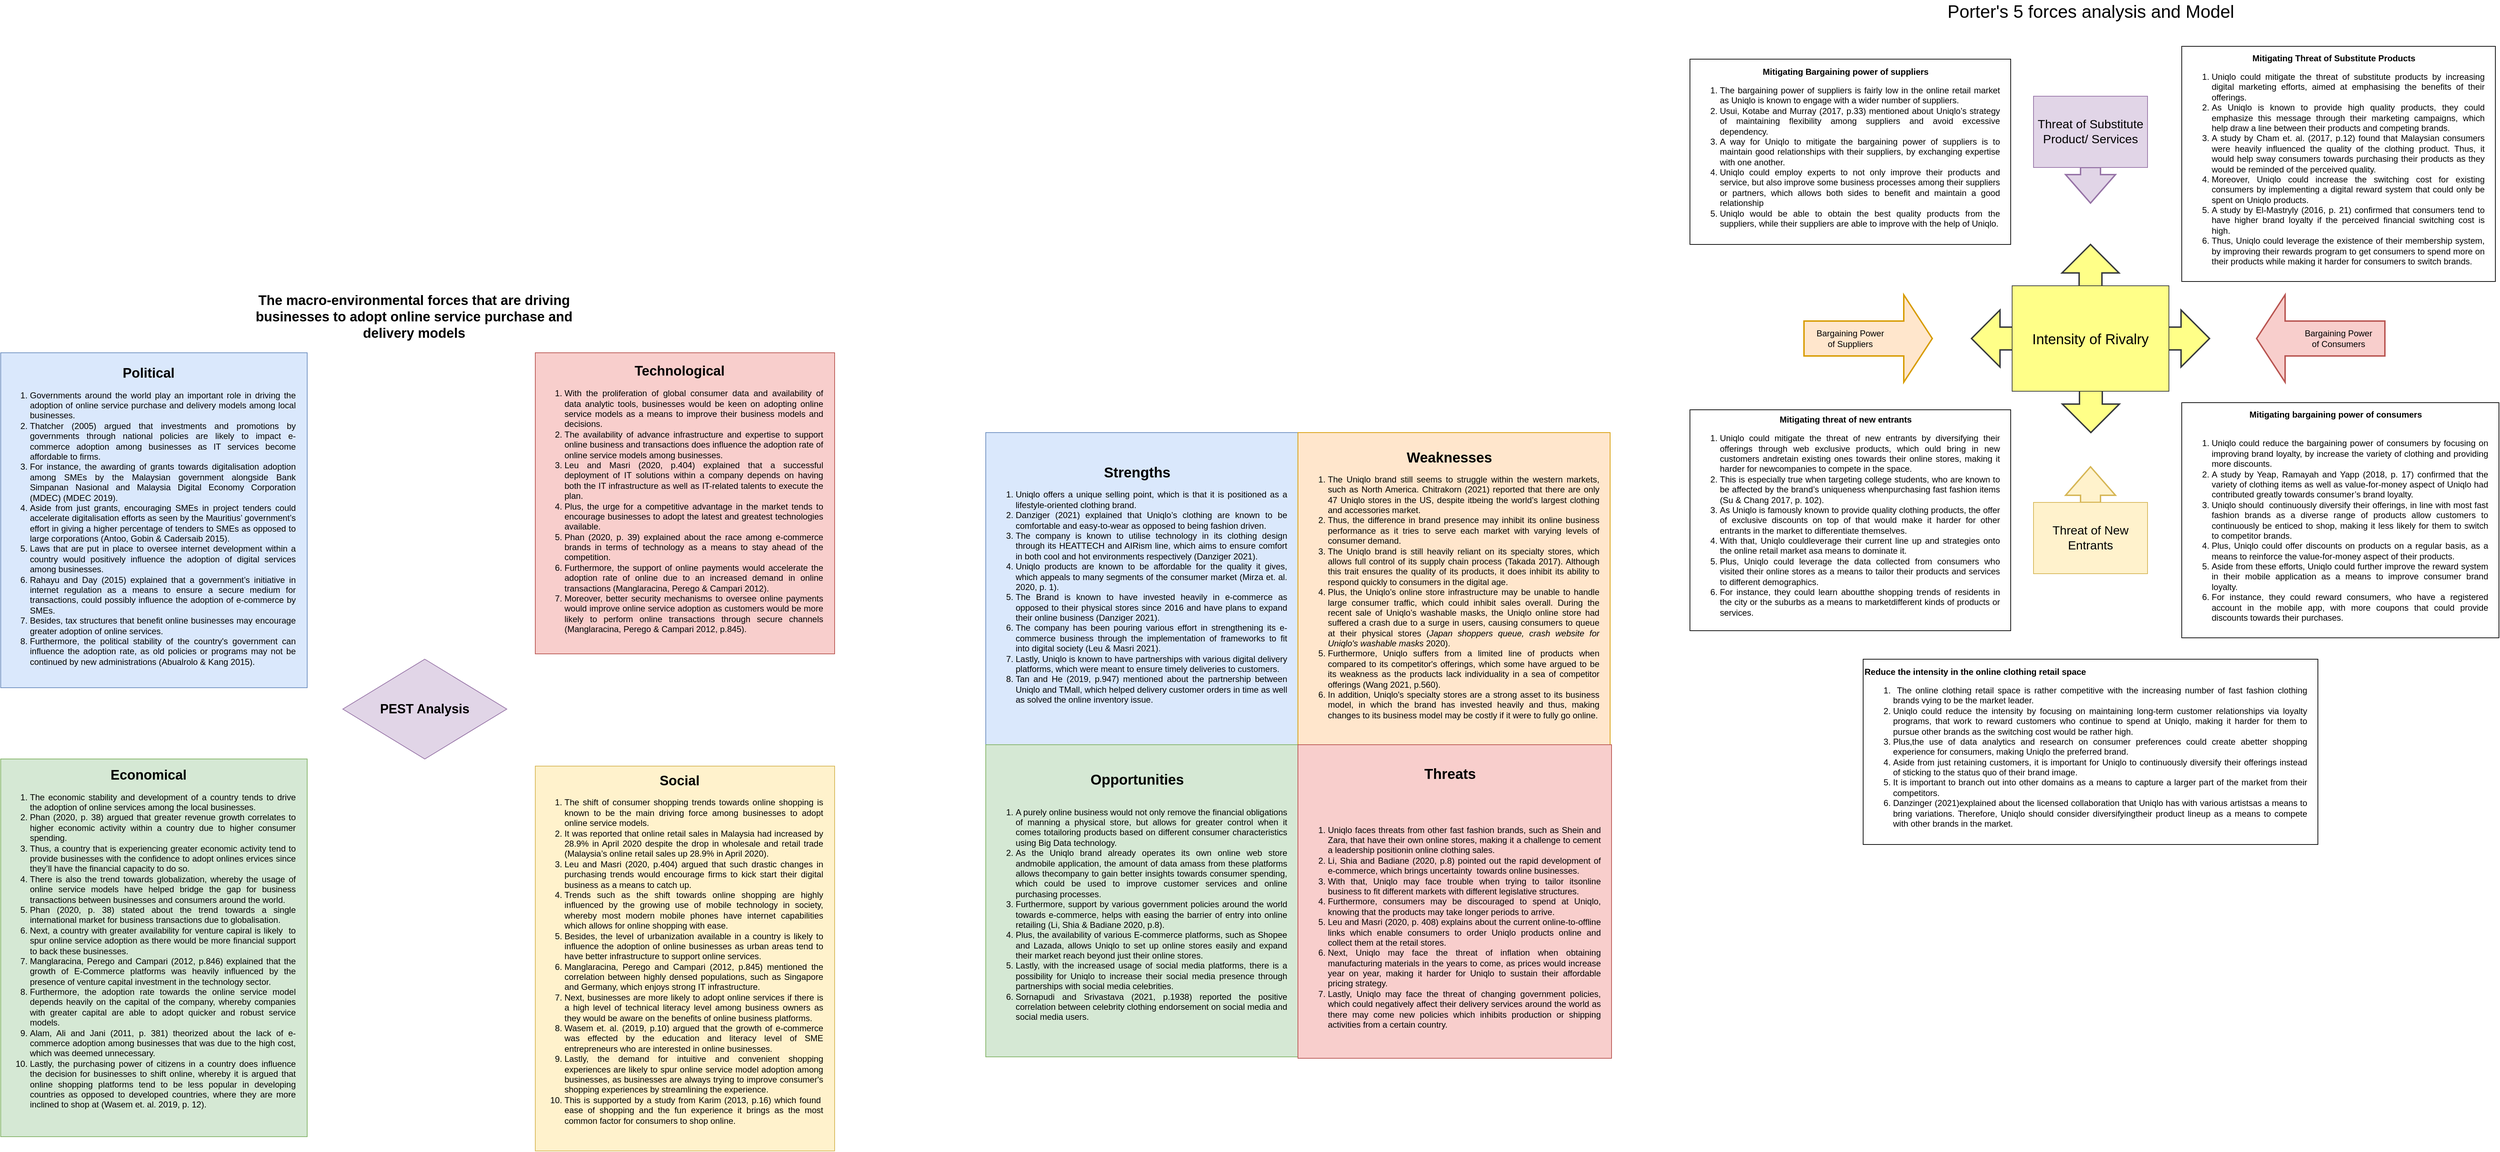 <mxfile version="15.4.3" type="github">
  <diagram id="UJVtRwwvK5uKVyhLd9jK" name="Page-1">
    <mxGraphModel dx="4646" dy="1749" grid="1" gridSize="10" guides="1" tooltips="1" connect="1" arrows="1" fold="1" page="1" pageScale="1" pageWidth="850" pageHeight="1100" math="0" shadow="0">
      <root>
        <mxCell id="0" />
        <mxCell id="1" parent="0" />
        <mxCell id="DPGvxR9k1o3TNHnTCT3K-2" value="&lt;font style=&quot;font-size: 18px&quot;&gt;&lt;b&gt;PEST Analysis&lt;/b&gt;&lt;/font&gt;" style="rhombus;whiteSpace=wrap;html=1;fillColor=#e1d5e7;strokeColor=#9673a6;" parent="1" vertex="1">
          <mxGeometry x="-950" y="1090" width="230" height="140" as="geometry" />
        </mxCell>
        <mxCell id="DPGvxR9k1o3TNHnTCT3K-7" value="&lt;b&gt;&lt;font style=&quot;font-size: 19px&quot;&gt;The macro-environmental forces that are driving businesses to adopt online service purchase and delivery models&lt;/font&gt;&lt;/b&gt;" style="text;html=1;strokeColor=none;fillColor=none;align=center;verticalAlign=middle;whiteSpace=wrap;rounded=0;" parent="1" vertex="1">
          <mxGeometry x="-1090" y="600" width="480" height="20" as="geometry" />
        </mxCell>
        <mxCell id="IZx-ZiuW3YyfbtK3Tfff-4" value="&lt;div style=&quot;font-size: 19px&quot; align=&quot;center&quot;&gt;&lt;font style=&quot;font-size: 19px&quot;&gt;&lt;b&gt;&lt;font style=&quot;font-size: 19px&quot;&gt;Technological&lt;/font&gt;&lt;/b&gt;&lt;br&gt;&lt;/font&gt;&lt;/div&gt;&lt;div align=&quot;justify&quot;&gt;&lt;ol&gt;&lt;li&gt;With the proliferation of global consumer data and availability of data analytic tools, businesses would be keen on adopting online service models as a means to improve their business models and decisions. &lt;/li&gt;&lt;li&gt;The availability of advance infrastructure and expertise to support online business and transactions does influence the adoption rate of online service models among businesses. &lt;/li&gt;&lt;li&gt;Leu and Masri (2020, p.404) explained that a successful deployment of IT solutions within a company depends on having both the IT infrastructure as well as IT-related talents to execute the plan.&lt;/li&gt;&lt;li&gt;Plus, the urge for a competitive advantage in the market tends to encourage businesses to adopt the latest and greatest technologies available. &lt;/li&gt;&lt;li&gt;Phan (2020, p. 39) explained about the race among e-commerce brands in terms of technology as a means to stay ahead of the competition.&lt;/li&gt;&lt;li&gt;Furthermore, the support of online payments would accelerate the adoption rate of online due to an increased demand in online transactions (Manglaracina, Perego &amp;amp; Campari 2012).&lt;/li&gt;&lt;li&gt;Moreover, better security mechanisms to oversee online payments would improve online service adoption as customers would be more likely to perform online transactions through secure channels (Manglaracina, Perego &amp;amp; Campari 2012, p.845).&lt;br&gt;&lt;/li&gt;&lt;/ol&gt;&lt;/div&gt;" style="rounded=0;whiteSpace=wrap;html=1;align=center;fillColor=#f8cecc;strokeColor=#b85450;spacingRight=15;" parent="1" vertex="1">
          <mxGeometry x="-680" y="660" width="420" height="422.5" as="geometry" />
        </mxCell>
        <mxCell id="IZx-ZiuW3YyfbtK3Tfff-5" value="&lt;div align=&quot;center&quot;&gt;&lt;b style=&quot;font-size: 19px&quot;&gt;&lt;font style=&quot;font-size: 19px&quot;&gt;Economical&lt;br&gt;&lt;/font&gt;&lt;/b&gt;&lt;/div&gt;&lt;div align=&quot;justify&quot;&gt;&lt;ol&gt;&lt;li&gt;&lt;font style=&quot;font-size: 12px&quot;&gt;&lt;span&gt;The economic stability and development of a country tends to drive the adoption of online services among the local businesses. &lt;br&gt;&lt;/span&gt;&lt;/font&gt;&lt;/li&gt;&lt;li&gt;&lt;font style=&quot;font-size: 12px&quot;&gt;&lt;span&gt;Phan (2020, p. 38) argued that greater revenue growth correlates to higher economic activity within a country due to higher consumer spending. &lt;br&gt;&lt;/span&gt;&lt;/font&gt;&lt;/li&gt;&lt;li&gt;&lt;font style=&quot;font-size: 12px&quot;&gt;&lt;span&gt;Thus, a country that is experiencing greater economic activity tend to provide businesses with the confidence to adopt onlines ervices since they’ll have the financial capacity to do so. &lt;br&gt;&lt;/span&gt;&lt;/font&gt;&lt;/li&gt;&lt;li&gt;&lt;font style=&quot;font-size: 12px&quot;&gt;&lt;span&gt;There is also the trend towards globalization, whereby the usage of online service models have helped bridge the gap for business transactions between businesses and consumers around the world. &lt;br&gt;&lt;/span&gt;&lt;/font&gt;&lt;/li&gt;&lt;li&gt;&lt;span&gt;&lt;font style=&quot;font-size: 12px&quot;&gt;Phan (2020, p. 38) stated about the trend towards a single international market for business transactions due to globalisation.&amp;nbsp;&lt;/font&gt;&lt;/span&gt;&lt;/li&gt;&lt;li&gt;&lt;span&gt;&lt;font style=&quot;font-size: 12px&quot;&gt;Next, a country with greater availability for venture capiral is likely&amp;nbsp; to spur online service adoption as there would be more financial support to back these businesses. &lt;br&gt;&lt;/font&gt;&lt;/span&gt;&lt;/li&gt;&lt;li&gt;&lt;span&gt;&lt;font style=&quot;font-size: 12px&quot;&gt;Manglaracina, Perego and Campari (2012, p.846) explained that the growth of E-Commerce platforms was heavily influenced by the presence of venture capital investment in the technology sector.&lt;/font&gt;&lt;/span&gt;&lt;/li&gt;&lt;li&gt;&lt;span&gt;&lt;font style=&quot;font-size: 12px&quot;&gt;Furthermore, the adoption rate towards the online service model depends heavily on the capital of the company, whereby companies with greater capital are able to adopt quicker and robust service models.&lt;/font&gt;&lt;/span&gt;&lt;/li&gt;&lt;li&gt;&lt;span&gt;&lt;font style=&quot;font-size: 12px&quot;&gt;Alam, Ali and Jani (2011, p. 381) theorized about the lack of e-commerce adoption among businesses that was due to the high cost, which was deemed unnecessary.&lt;/font&gt;&lt;/span&gt;&lt;/li&gt;&lt;li&gt;&lt;span&gt;&lt;font style=&quot;font-size: 12px&quot;&gt;Lastly, the purchasing power of citizens in a country does influence the decision for businesses to shift online, whereby it is argued that online shopping platforms tend to be less popular in developing countries as opposed to developed countries, where they are more inclined to shop at (Wasem et. al. 2019, p. 12).&lt;br&gt;&lt;/font&gt;&lt;/span&gt;&lt;/li&gt;&lt;/ol&gt;&lt;/div&gt;&lt;div align=&quot;justify&quot;&gt;&lt;br&gt;&lt;/div&gt;" style="rounded=0;whiteSpace=wrap;html=1;align=center;fillColor=#d5e8d4;strokeColor=#82b366;spacingRight=15;" parent="1" vertex="1">
          <mxGeometry x="-1430" y="1230" width="430" height="530" as="geometry" />
        </mxCell>
        <mxCell id="IZx-ZiuW3YyfbtK3Tfff-6" value="&lt;div style=&quot;font-size: 19px&quot; align=&quot;center&quot;&gt;&lt;font style=&quot;font-size: 19px&quot;&gt;&lt;b&gt;Political&lt;/b&gt;&lt;br&gt;&lt;/font&gt;&lt;/div&gt;&lt;div align=&quot;justify&quot;&gt;&lt;ol&gt;&lt;li&gt;&lt;font style=&quot;font-size: 12px&quot;&gt;Governments around the world play an important role in driving the adoption of online service purchase and delivery models among local businesses. &lt;br&gt;&lt;/font&gt;&lt;/li&gt;&lt;li&gt;&lt;font style=&quot;font-size: 12px&quot;&gt;Thatcher (2005) argued that investments and promotions by governments through national policies are likely to impact e-commerce adoption among businesses as IT services become affordable to firms. &lt;br&gt;&lt;/font&gt;&lt;/li&gt;&lt;li&gt;&lt;font style=&quot;font-size: 12px&quot;&gt;For instance, the awarding of grants towards digitalisation adoption among SMEs by the Malaysian government alongside Bank Simpanan Nasional and Malaysia Digital Economy Corporation (MDEC) (MDEC 2019). &lt;br&gt;&lt;/font&gt;&lt;/li&gt;&lt;li&gt;&lt;font style=&quot;font-size: 12px&quot;&gt;Aside from just grants, encouraging SMEs in project tenders could accelerate digitalisation efforts as seen by the Mauritius’ government’s effort in giving a higher percentage of tenders to SMEs as opposed to large corporations (Antoo, Gobin &amp;amp; Cadersaib 2015). &lt;br&gt;&lt;/font&gt;&lt;/li&gt;&lt;li&gt;&lt;font style=&quot;font-size: 12px&quot;&gt; Laws that are put in place to oversee internet development within a country would positively influence the adoption of digital services among businesses. &lt;br&gt;&lt;/font&gt;&lt;/li&gt;&lt;li&gt;&lt;font style=&quot;font-size: 12px&quot;&gt;Rahayu and Day (2015) explained that a government’s initiative in internet regulation as a means to ensure a secure medium for transactions, could possibly influence the adoption of e-commerce by SMEs. &lt;/font&gt;&lt;/li&gt;&lt;li&gt;&lt;font style=&quot;font-size: 12px&quot;&gt;Besides, tax structures that benefit online businesses may encourage greater adoption of online services.&lt;/font&gt;&lt;/li&gt;&lt;li&gt;&lt;font style=&quot;font-size: 12px&quot;&gt;Furthermore, the political stability of the country&#39;s government can influence the adoption rate, as old policies or programs may not be continued by new administrations (Abualrolo &amp;amp; Kang 2015).&lt;br&gt;&lt;/font&gt;&lt;/li&gt;&lt;/ol&gt;&lt;/div&gt;" style="rounded=0;whiteSpace=wrap;html=1;align=center;fillColor=#dae8fc;strokeColor=#6c8ebf;spacingRight=15;" parent="1" vertex="1">
          <mxGeometry x="-1430" y="660" width="430" height="470" as="geometry" />
        </mxCell>
        <mxCell id="IZx-ZiuW3YyfbtK3Tfff-7" value="&lt;div align=&quot;center&quot;&gt;&lt;b style=&quot;font-size: 19px&quot;&gt;&lt;font style=&quot;font-size: 19px&quot;&gt;Social &lt;br&gt;&lt;/font&gt;&lt;/b&gt;&lt;/div&gt;&lt;div align=&quot;justify&quot;&gt;&lt;ol&gt;&lt;li&gt;The shift of consumer shopping trends towards online shopping is known to be the main driving force among businesses to adopt online service models. &lt;/li&gt;&lt;li&gt;It was reported that online retail sales in Malaysia had increased by 28.9% in April 2020 despite the drop in wholesale and retail trade (Malaysia’s online retail sales up 28.9% in April 2020). &lt;/li&gt;&lt;li&gt;Leu and Masri (2020, p.404) argued that such drastic changes in purchasing trends would encourage firms to kick start their digital business as a means to catch up. &lt;/li&gt;&lt;li&gt;Trends such as the shift towards online shopping are highly influenced by the growing use of mobile technology in society, whereby most modern mobile phones have internet capabilities which allows for online shopping with ease.&lt;/li&gt;&lt;li&gt;Besides, the level of urbanization available in a country is likely to influence the adoption of online businesses as urban areas tend to have better infrastructure to support online services.&lt;/li&gt;&lt;li&gt;Manglaracina, Perego and Campari (2012, p.845) mentioned the correlation between highly densed populations, such as Singapore and Germany, which enjoys strong IT infrastructure.&lt;/li&gt;&lt;li&gt;Next, businesses are more likely to adopt online services if there is a high level of technical literacy level among business owners as they would be aware on the benefits of online business platforms.&lt;/li&gt;&lt;li&gt;Wasem et. al. (2019, p.10) argued that the growth of e-commerce was effected by the education and literacy level of SME entrepreneurs who are interested in online businesses.&lt;/li&gt;&lt;li&gt;Lastly, the demand for intuitive and convenient shopping experiences are likely to spur online service model adoption among businesses, as businesses are always trying to improve consumer&#39;s shopping experiences by streamlining the experience.&lt;/li&gt;&lt;li&gt;This is supported by a study from Karim (2013, p.16) which found&amp;nbsp; ease of shopping and the fun experience it brings as the most common factor for consumers to shop online.&lt;br&gt;&lt;/li&gt;&lt;/ol&gt;&lt;/div&gt;&lt;div align=&quot;justify&quot;&gt;&lt;br&gt;&lt;/div&gt;" style="rounded=0;whiteSpace=wrap;html=1;align=center;fillColor=#fff2cc;strokeColor=#d6b656;verticalAlign=middle;spacingRight=15;" parent="1" vertex="1">
          <mxGeometry x="-680" y="1240" width="420" height="540" as="geometry" />
        </mxCell>
        <mxCell id="IZx-ZiuW3YyfbtK3Tfff-26" value="&lt;div align=&quot;center&quot;&gt;&lt;font size=&quot;1&quot;&gt;&lt;b style=&quot;font-size: 20px&quot;&gt;Strengths&lt;/b&gt;&lt;/font&gt;&lt;/div&gt;&lt;div align=&quot;justify&quot;&gt;&lt;ol&gt;&lt;li&gt;Uniqlo offers a unique selling point, which is that it is positioned as a lifestyle-oriented clothing brand. &lt;/li&gt;&lt;li&gt;Danziger (2021) explained that Uniqlo’s clothing are known to be comfortable and easy-to-wear as opposed to being fashion driven. &lt;/li&gt;&lt;li&gt;The company is known to utilise technology in its clothing design through its HEATTECH and AIRism line, which aims to ensure comfort in both cool and hot environments respectively (Danziger 2021). &lt;/li&gt;&lt;li&gt;Uniqlo products are known to be affordable for the quality it gives, which appeals to many segments of the consumer market (Mirza et. al. 2020, p. 1).&lt;/li&gt;&lt;li&gt;The Brand is known to have invested heavily in e-commerce as opposed to their physical stores since 2016 and have plans to expand their online business (Danziger 2021).&lt;/li&gt;&lt;li&gt; The company has been pouring various effort in strengthening its e-commerce business through the implementation of frameworks to fit into digital society (Leu &amp;amp; Masri 2021). &lt;/li&gt;&lt;li&gt;Lastly, Uniqlo is known to have partnerships with various digital delivery platforms, which were meant to ensure timely deliveries to customers.&lt;/li&gt;&lt;li&gt;Tan and He (2019, p.947) mentioned about the partnership between Uniqlo and TMall, which helped delivery customer orders in time as well as solved the online inventory issue.&amp;nbsp;&amp;nbsp;&amp;nbsp;&amp;nbsp; &lt;br&gt;&lt;/li&gt;&lt;/ol&gt;&lt;/div&gt;" style="whiteSpace=wrap;html=1;aspect=fixed;align=left;fillColor=#dae8fc;strokeColor=#6c8ebf;spacingRight=15;" parent="1" vertex="1">
          <mxGeometry x="-48" y="772" width="438" height="438" as="geometry" />
        </mxCell>
        <mxCell id="IZx-ZiuW3YyfbtK3Tfff-34" value="&lt;div&gt;&lt;div align=&quot;center&quot;&gt;&lt;font size=&quot;1&quot;&gt;&lt;b style=&quot;font-size: 20px&quot;&gt;Weaknesses&lt;/b&gt;&lt;/font&gt;&lt;/div&gt;&lt;div align=&quot;justify&quot;&gt;&lt;ol&gt;&lt;li&gt;&lt;span&gt;The Uniqlo brand still seems to struggle within the western markets, such as North America. Chitrakorn (2021) reported that there are only 47 Uniqlo stores in the US, despite itbeing the world’s largest clothing and accessories market.&lt;/span&gt;&lt;/li&gt;&lt;li&gt;&lt;span&gt;Thus, the difference in brand presence may inhibit its online business performance as it tries to serve each market with varying levels of consumer demand.&lt;br&gt;&lt;/span&gt;&lt;/li&gt;&lt;li&gt;&lt;span&gt;The Uniqlo brand is still heavily reliant on its specialty stores, which allows full control of its supply chain process (Takada 2017). Although this trait ensures the quality of its products, it does inhibit its ability to respond quickly to consumers in the digital age. &lt;br&gt;&lt;/span&gt;&lt;/li&gt;&lt;li&gt;&lt;span&gt;Plus, the Uniqlo’s online store infrastructure may be unable to handle large consumer traffic, which could inhibit sales overall. During the recent sale of Uniqlo’s washable masks, the Uniqlo online store had suffered a crash due to a surge in users, causing consumers to queue at their physical stores (&lt;i&gt;Japan shoppers queue, crash website for Uniqlo&#39;s washable masks &lt;/i&gt;2020).&amp;nbsp;&lt;/span&gt;&lt;/li&gt;&lt;li&gt;&lt;span&gt;Furthermore, Uniqlo suffers from a limited line of products when compared to its competitor&#39;s offerings, which some have argued to be its weakness as the products lack individuality in a sea of competitor offerings (Wang 2021, p.560).&lt;br&gt;&lt;/span&gt;&lt;/li&gt;&lt;li&gt;&lt;span&gt;In addition, Uniqlo&#39;s specialty stores are a strong asset to its business model, in which the brand has invested heavily and thus, making changes to its business model may be costly if it were to fully go online.&lt;br&gt;&lt;/span&gt;&lt;/li&gt;&lt;/ol&gt;&lt;/div&gt;&lt;/div&gt;" style="whiteSpace=wrap;html=1;aspect=fixed;align=left;fillColor=#ffe6cc;strokeColor=#d79b00;spacingRight=15;" parent="1" vertex="1">
          <mxGeometry x="390" y="772" width="438" height="438" as="geometry" />
        </mxCell>
        <mxCell id="IZx-ZiuW3YyfbtK3Tfff-35" value="&lt;div align=&quot;center&quot;&gt;&lt;font size=&quot;1&quot;&gt;&lt;b style=&quot;font-size: 20px&quot;&gt;Opportunities&lt;/b&gt;&lt;/font&gt;&lt;/div&gt;&lt;div&gt;&lt;div&gt;&lt;br&gt;&lt;div align=&quot;justify&quot;&gt;&lt;ol&gt;&lt;li&gt;&lt;span&gt;A purely online business would not only remove the financial obligations of manning a physical store, but allows for greater control when it comes totailoring products based on different consumer characteristics using Big Data technology. &lt;br&gt;&lt;/span&gt;&lt;/li&gt;&lt;li&gt;&lt;span&gt;As the Uniqlo brand already operates its own online web store andmobile application, the amount of data amass from these platforms allows thecompany to gain better insights towards consumer spending, which could be used to improve customer services and online purchasing processes.&lt;/span&gt;&lt;/li&gt;&lt;li&gt;&lt;span&gt; Furthermore, support by various government policies around the world towards e-commerce, helps with easing the barrier of entry into online retailing (Li, Shia &amp;amp; Badiane 2020, p.8). &lt;br&gt;&lt;/span&gt;&lt;/li&gt;&lt;li&gt;&lt;span&gt;Plus, the availability of various E-commerce platforms, such as Shopee and Lazada, allows Uniqlo to set up online stores easily and expand their market reach beyond just their online stores.&lt;br&gt;&lt;/span&gt;&lt;/li&gt;&lt;li&gt;&lt;span&gt;Lastly, with the increased usage of social media platforms, there is a possibility for Uniqlo to increase their social media presence through partnerships with social media celebrities.&lt;/span&gt;&lt;/li&gt;&lt;li&gt;&lt;span&gt;Sornapudi and Srivastava (2021, p.1938) reported the positive correlation between celebrity clothing endorsement on social media and social media users.&lt;br&gt;&lt;/span&gt;&lt;/li&gt;&lt;/ol&gt;&lt;/div&gt;&lt;/div&gt;&lt;/div&gt;" style="whiteSpace=wrap;html=1;aspect=fixed;align=left;fillColor=#d5e8d4;strokeColor=#82b366;spacingRight=15;" parent="1" vertex="1">
          <mxGeometry x="-48" y="1210" width="438" height="438" as="geometry" />
        </mxCell>
        <mxCell id="IZx-ZiuW3YyfbtK3Tfff-36" value="&lt;div align=&quot;center&quot;&gt;&lt;font size=&quot;1&quot;&gt;&lt;b style=&quot;font-size: 20px&quot;&gt;Threats&lt;/b&gt;&lt;/font&gt;&lt;/div&gt;&lt;div align=&quot;center&quot;&gt;&lt;font size=&quot;1&quot;&gt;&lt;b style=&quot;font-size: 20px&quot;&gt;&lt;br&gt;&lt;/b&gt;&lt;/font&gt;&lt;/div&gt;&lt;div align=&quot;center&quot;&gt;&lt;font size=&quot;1&quot;&gt;&lt;b style=&quot;font-size: 20px&quot;&gt;&lt;/b&gt;&lt;/font&gt;&lt;br&gt;&lt;/div&gt;&lt;div&gt;&lt;div&gt;&lt;div align=&quot;left&quot;&gt;&lt;ol&gt;&lt;/ol&gt;&lt;div align=&quot;justify&quot;&gt;&lt;ol&gt;&lt;li&gt;&lt;span&gt;Uniqlo faces threats from other fast fashion brands, such as Shein and Zara, that have their own online stores, making it a challenge to cement a leadership positionin online clothing sales. &lt;br&gt;&lt;/span&gt;&lt;/li&gt;&lt;li&gt;&lt;span&gt;Li, Shia and Badiane (2020, p.8) pointed out the rapid development of e-commerce, which brings uncertainty&amp;nbsp; towards online businesses. &lt;br&gt;&lt;/span&gt;&lt;/li&gt;&lt;li&gt;&lt;span&gt;With that, Uniqlo may face trouble when trying to tailor itsonline business to fit different markets with different legislative structures.&lt;/span&gt;&lt;/li&gt;&lt;li&gt;&lt;span&gt;Furthermore, consumers may be discouraged to spend at Uniqlo, knowing that the products may take longer periods to arrive. &lt;br&gt;&lt;/span&gt;&lt;/li&gt;&lt;li&gt;&lt;span&gt;Leu and Masri (2020, p. 408) explains about the current online-to-offline links which enable consumers to order Uniqlo products online and collect them at the retail stores. &lt;br&gt;&lt;/span&gt;&lt;/li&gt;&lt;li&gt;&lt;span&gt;&lt;/span&gt;Next, Uniqlo may face the threat of inflation when obtaining manufacturing materials in the years to come, as prices would increase year on year, making it harder for Uniqlo to sustain their affordable pricing strategy.&lt;/li&gt;&lt;li&gt;Lastly, Uniqlo may face the threat of changing government policies, which could negatively affect their delivery services around the world as there may come new policies which inhibits production or shipping activities from a certain country.&lt;/li&gt;&lt;/ol&gt;&lt;/div&gt;&lt;/div&gt;&lt;/div&gt;&lt;/div&gt;" style="whiteSpace=wrap;html=1;aspect=fixed;align=left;fillColor=#f8cecc;strokeColor=#b85450;spacingRight=15;" parent="1" vertex="1">
          <mxGeometry x="390" y="1210" width="440" height="440" as="geometry" />
        </mxCell>
        <mxCell id="IZx-ZiuW3YyfbtK3Tfff-57" value="&lt;div align=&quot;center&quot;&gt;&lt;font style=&quot;font-size: 12px&quot;&gt;&lt;b&gt;&lt;font style=&quot;font-size: 12px&quot;&gt;Mitigating threat of new entrants&lt;br&gt;&lt;/font&gt;&lt;/b&gt;&lt;/font&gt;&lt;/div&gt;&lt;div align=&quot;justify&quot;&gt;&lt;ol&gt;&lt;li&gt;&lt;font style=&quot;font-size: 12px&quot;&gt;&lt;span&gt;Uniqlo could mitigate the threat of new entrants by diversifying their offerings through web exclusive products, which ould bring in new customers andretain existing ones towards their online stores, making it harder for newcompanies to compete in the space. &lt;br&gt;&lt;/span&gt;&lt;/font&gt;&lt;/li&gt;&lt;li&gt;&lt;font style=&quot;font-size: 12px&quot;&gt;&lt;span&gt;This is especially true when targeting college students, who are known to be affected by the brand’s uniqueness whenpurchasing fast fashion items (Su &amp;amp; Chang 2017, p. 102). &lt;br&gt;&lt;/span&gt;&lt;/font&gt;&lt;/li&gt;&lt;li&gt;&lt;font style=&quot;font-size: 12px&quot;&gt;&lt;span&gt;As Uniqlo is famously known to provide quality clothing products, the offer of exclusive discounts on top of that would make it harder for other entrants in the market to differentiate themselves. &lt;br&gt;&lt;/span&gt;&lt;/font&gt;&lt;/li&gt;&lt;li&gt;&lt;font style=&quot;font-size: 12px&quot;&gt;&lt;span&gt;With that, Uniqlo couldleverage their current line up and strategies onto the online retail market asa means to dominate it. &lt;br&gt;&lt;/span&gt;&lt;/font&gt;&lt;/li&gt;&lt;li&gt;&lt;font style=&quot;font-size: 12px&quot;&gt;&lt;span&gt;Plus, Uniqlo could leverage the data collected from consumers who visited their online stores as a means to tailor their products and services to different demographics. &lt;br&gt;&lt;/span&gt;&lt;/font&gt;&lt;/li&gt;&lt;li&gt;&lt;font style=&quot;font-size: 12px&quot;&gt;&lt;span&gt;For instance, they could learn aboutthe shopping trends of residents in the city or the suburbs as a means to marketdifferent kinds of products or services. &lt;br&gt;&lt;/span&gt;&lt;/font&gt;&lt;/li&gt;&lt;/ol&gt;&lt;/div&gt;" style="rounded=0;whiteSpace=wrap;html=1;align=left;spacingRight=15;" parent="1" vertex="1">
          <mxGeometry x="940" y="740" width="450" height="310" as="geometry" />
        </mxCell>
        <mxCell id="IZx-ZiuW3YyfbtK3Tfff-60" value="&lt;div&gt;&lt;div align=&quot;center&quot;&gt;&lt;font style=&quot;font-size: 12px&quot;&gt;&lt;b&gt;&lt;font style=&quot;font-size: 12px&quot;&gt;Mitigating Bargaining power of suppliers&lt;/font&gt;&lt;/b&gt;&lt;br&gt;&lt;/font&gt;&lt;/div&gt;&lt;div align=&quot;justify&quot;&gt;&lt;ol&gt;&lt;li&gt;&lt;font style=&quot;font-size: 12px&quot;&gt;The bargaining power of suppliers is fairly low in the online retail market as Uniqlo is known to engage with a wider number of suppliers. &lt;/font&gt;&lt;/li&gt;&lt;li&gt;&lt;font style=&quot;font-size: 12px&quot;&gt;Usui, Kotabe and Murray (2017, p.33) mentioned about Uniqlo’s strategy of maintaining flexibility among suppliers and avoid excessive dependency. &lt;/font&gt;&lt;/li&gt;&lt;li&gt;&lt;font style=&quot;font-size: 12px&quot;&gt;A way for Uniqlo to mitigate the bargaining power of suppliers is to maintain good relationships with their suppliers, by exchanging expertise with one another. &lt;/font&gt;&lt;/li&gt;&lt;li&gt;&lt;font style=&quot;font-size: 12px&quot;&gt;Uniqlo could employ experts to not only improve their products and service, but also improve some business processes among their suppliers or partners, which allows both sides to benefit and maintain a good relationship&lt;/font&gt;&lt;/li&gt;&lt;li&gt;&lt;font style=&quot;font-size: 12px&quot;&gt;Uniqlo would be able to obtain the best quality products from the suppliers, while their suppliers are able to improve with the help of Uniqlo. &lt;/font&gt;&lt;/li&gt;&lt;/ol&gt;&lt;/div&gt;&lt;/div&gt;" style="rounded=0;whiteSpace=wrap;html=1;align=left;spacingRight=15;" parent="1" vertex="1">
          <mxGeometry x="940" y="248" width="450" height="260" as="geometry" />
        </mxCell>
        <mxCell id="IZx-ZiuW3YyfbtK3Tfff-62" value="&lt;div align=&quot;center&quot;&gt;&lt;font style=&quot;font-size: 12px&quot;&gt;&lt;b&gt;Mitigating Threat of Substitute Products&lt;/b&gt;&lt;/font&gt;&lt;/div&gt;&lt;div align=&quot;justify&quot;&gt;&lt;ol&gt;&lt;li&gt;&lt;font style=&quot;font-size: 12px&quot;&gt;Uniqlo could mitigate the threat of substitute products by increasing digital marketing efforts, aimed at emphasising the benefits of their offerings. &lt;br&gt;&lt;/font&gt;&lt;/li&gt;&lt;li&gt;&lt;font style=&quot;font-size: 12px&quot;&gt;As Uniqlo is known to provide high quality products, they could emphasize this message through their marketing campaigns, which help draw a line between their products and competing brands. &lt;br&gt;&lt;/font&gt;&lt;/li&gt;&lt;li&gt;&lt;font style=&quot;font-size: 12px&quot;&gt;A study by Cham et. al. (2017, p.12) found that Malaysian consumers were heavily influenced the quality of the clothing product. Thus, it would help sway consumers towards purchasing their products as they would be reminded of the perceived quality. &lt;br&gt;&lt;/font&gt;&lt;/li&gt;&lt;li&gt;&lt;font style=&quot;font-size: 12px&quot;&gt;Moreover, Uniqlo could increase the switching cost for existing consumers by implementing a digital reward system that could only be spent on Uniqlo products. &lt;br&gt;&lt;/font&gt;&lt;/li&gt;&lt;li&gt;&lt;font style=&quot;font-size: 12px&quot;&gt;A study by El-Mastryly (2016, p. 21) confirmed that consumers tend to have higher brand loyalty if the perceived financial switching cost is high. &lt;br&gt;&lt;/font&gt;&lt;/li&gt;&lt;li&gt;&lt;font style=&quot;font-size: 12px&quot;&gt;Thus, Uniqlo could leverage the existence of their membership system, by improving their rewards program to get consumers to spend more on their products while making it harder for consumers to switch brands.&lt;/font&gt;&lt;/li&gt;&lt;/ol&gt;&lt;/div&gt;" style="rounded=0;whiteSpace=wrap;html=1;align=left;spacingRight=15;" parent="1" vertex="1">
          <mxGeometry x="1630" y="230" width="440" height="330" as="geometry" />
        </mxCell>
        <mxCell id="IZx-ZiuW3YyfbtK3Tfff-64" value="&lt;div align=&quot;center&quot;&gt;&lt;font style=&quot;font-size: 12px&quot;&gt;&lt;b&gt;&lt;font style=&quot;font-size: 12px&quot;&gt;Mitigating bargaining power of consumers&lt;/font&gt;&lt;/b&gt;&lt;/font&gt;&lt;/div&gt;&lt;div align=&quot;left&quot;&gt;&lt;font style=&quot;font-size: 12px&quot;&gt;&lt;b&gt;&lt;font style=&quot;font-size: 12px&quot;&gt;&lt;br&gt;&lt;/font&gt;&lt;/b&gt;&lt;/font&gt;&lt;div align=&quot;justify&quot;&gt;&lt;ol&gt;&lt;li&gt;&lt;font style=&quot;font-size: 12px&quot;&gt;Uniqlo could reduce the bargaining power of consumers by focusing on improving brand loyalty, by increase the variety of clothing and providing more discounts. &lt;br&gt;&lt;/font&gt;&lt;/li&gt;&lt;li&gt;&lt;font style=&quot;font-size: 12px&quot;&gt;A study by Yeap, Ramayah and Yapp (2018, p. 17) confirmed that the variety of clothing items as well as value-for-money aspect of Uniqlo had contributed greatly towards consumer’s brand loyalty.&lt;br&gt;&lt;/font&gt;&lt;/li&gt;&lt;li&gt;&lt;font style=&quot;font-size: 12px&quot;&gt;Uniqlo should&amp;nbsp; continuously diversify their offerings, in line with most fast fashion brands as a diverse range of products allow customers to continuously be enticed to shop, making it less likely for them to switch to competitor brands. &lt;br&gt;&lt;/font&gt;&lt;/li&gt;&lt;li&gt;&lt;font style=&quot;font-size: 12px&quot;&gt;Plus, Uniqlo could offer discounts on products on a regular basis, as a means to reinforce the value-for-money aspect of their products. &lt;br&gt;&lt;/font&gt;&lt;/li&gt;&lt;li&gt;&lt;font style=&quot;font-size: 12px&quot;&gt;Aside from these efforts, Uniqlo could further improve the reward system in their mobile application as a means to improve consumer brand loyalty. &lt;br&gt;&lt;/font&gt;&lt;/li&gt;&lt;li&gt;&lt;font style=&quot;font-size: 12px&quot;&gt;For instance, they could reward consumers, who have a registered account in the mobile app, with more coupons that could provide discounts towards their purchases.&lt;/font&gt;&lt;/li&gt;&lt;/ol&gt;&lt;/div&gt;&lt;/div&gt;" style="rounded=0;whiteSpace=wrap;html=1;align=left;spacingRight=15;" parent="1" vertex="1">
          <mxGeometry x="1630" y="730" width="445" height="330" as="geometry" />
        </mxCell>
        <mxCell id="IZx-ZiuW3YyfbtK3Tfff-70" value="" style="group" parent="1" vertex="1" connectable="0">
          <mxGeometry x="1422" y="300" width="160" height="150" as="geometry" />
        </mxCell>
        <mxCell id="IZx-ZiuW3YyfbtK3Tfff-39" value="" style="verticalLabelPosition=bottom;verticalAlign=top;html=1;strokeWidth=2;shape=mxgraph.arrows2.arrow;dy=0.6;dx=40;notch=0;rotation=90;fillColor=#e1d5e7;strokeColor=#9673a6;" parent="IZx-ZiuW3YyfbtK3Tfff-70" vertex="1">
          <mxGeometry x="55" y="90" width="50" height="70" as="geometry" />
        </mxCell>
        <mxCell id="IZx-ZiuW3YyfbtK3Tfff-40" value="&lt;font style=&quot;font-size: 17px&quot;&gt;Threat of Substitute Product/ Services&lt;/font&gt;" style="rounded=0;whiteSpace=wrap;html=1;fillColor=#e1d5e7;strokeColor=#9673a6;" parent="IZx-ZiuW3YyfbtK3Tfff-70" vertex="1">
          <mxGeometry width="160" height="100" as="geometry" />
        </mxCell>
        <mxCell id="IZx-ZiuW3YyfbtK3Tfff-71" value="" style="group;rotation=-180;" parent="1" vertex="1" connectable="0">
          <mxGeometry x="1422" y="820" width="160" height="150" as="geometry" />
        </mxCell>
        <mxCell id="IZx-ZiuW3YyfbtK3Tfff-72" value="" style="verticalLabelPosition=bottom;verticalAlign=top;html=1;strokeWidth=2;shape=mxgraph.arrows2.arrow;dy=0.6;dx=40;notch=0;rotation=-90;fillColor=#fff2cc;strokeColor=#d6b656;" parent="IZx-ZiuW3YyfbtK3Tfff-71" vertex="1">
          <mxGeometry x="55" y="-10" width="50" height="70" as="geometry" />
        </mxCell>
        <mxCell id="IZx-ZiuW3YyfbtK3Tfff-73" value="&lt;font style=&quot;font-size: 17px&quot;&gt;Threat of New Entrants&lt;/font&gt;" style="rounded=0;whiteSpace=wrap;html=1;rotation=0;fillColor=#fff2cc;strokeColor=#d6b656;" parent="IZx-ZiuW3YyfbtK3Tfff-71" vertex="1">
          <mxGeometry y="50" width="160" height="100" as="geometry" />
        </mxCell>
        <mxCell id="IZx-ZiuW3YyfbtK3Tfff-77" value="" style="group" parent="1" vertex="1" connectable="0">
          <mxGeometry x="1335" y="508" width="334" height="264" as="geometry" />
        </mxCell>
        <mxCell id="IZx-ZiuW3YyfbtK3Tfff-67" value="" style="verticalLabelPosition=bottom;verticalAlign=top;html=1;strokeWidth=2;shape=mxgraph.arrows2.arrow;dy=0.6;dx=40;notch=0;rotation=-180;fillColor=#ffff88;strokeColor=#36393d;" parent="IZx-ZiuW3YyfbtK3Tfff-77" vertex="1">
          <mxGeometry y="92" width="104" height="80" as="geometry" />
        </mxCell>
        <mxCell id="IZx-ZiuW3YyfbtK3Tfff-66" value="" style="verticalLabelPosition=bottom;verticalAlign=top;html=1;strokeWidth=2;shape=mxgraph.arrows2.arrow;dy=0.6;dx=40;notch=0;rotation=-90;fillColor=#ffff88;strokeColor=#36393d;" parent="IZx-ZiuW3YyfbtK3Tfff-77" vertex="1">
          <mxGeometry x="115" y="12" width="104" height="80" as="geometry" />
        </mxCell>
        <mxCell id="IZx-ZiuW3YyfbtK3Tfff-65" value="" style="verticalLabelPosition=bottom;verticalAlign=top;html=1;strokeWidth=2;shape=mxgraph.arrows2.arrow;dy=0.6;dx=40;notch=0;rotation=0;fillColor=#ffff88;strokeColor=#36393d;" parent="IZx-ZiuW3YyfbtK3Tfff-77" vertex="1">
          <mxGeometry x="230" y="92" width="104" height="80" as="geometry" />
        </mxCell>
        <mxCell id="IZx-ZiuW3YyfbtK3Tfff-58" value="" style="verticalLabelPosition=bottom;verticalAlign=top;html=1;strokeWidth=2;shape=mxgraph.arrows2.arrow;dy=0.6;dx=40;notch=0;rotation=90;fillColor=#ffff88;strokeColor=#36393d;" parent="IZx-ZiuW3YyfbtK3Tfff-77" vertex="1">
          <mxGeometry x="115.5" y="172" width="104" height="80" as="geometry" />
        </mxCell>
        <mxCell id="IZx-ZiuW3YyfbtK3Tfff-38" value="&lt;font style=&quot;font-size: 20px&quot;&gt;Intensity of Rivalry&lt;/font&gt;" style="rounded=0;whiteSpace=wrap;html=1;fillColor=#ffff88;strokeColor=#36393d;" parent="IZx-ZiuW3YyfbtK3Tfff-77" vertex="1">
          <mxGeometry x="57" y="58" width="220" height="148" as="geometry" />
        </mxCell>
        <mxCell id="IZx-ZiuW3YyfbtK3Tfff-80" value="" style="group;" parent="1" vertex="1" connectable="0">
          <mxGeometry x="1100" y="578.75" width="180" height="122.5" as="geometry" />
        </mxCell>
        <mxCell id="IZx-ZiuW3YyfbtK3Tfff-37" value="" style="verticalLabelPosition=bottom;verticalAlign=top;html=1;strokeWidth=2;shape=mxgraph.arrows2.arrow;dy=0.6;dx=40;notch=0;fillColor=#ffe6cc;strokeColor=#d79b00;" parent="IZx-ZiuW3YyfbtK3Tfff-80" vertex="1">
          <mxGeometry width="180" height="122.5" as="geometry" />
        </mxCell>
        <mxCell id="IZx-ZiuW3YyfbtK3Tfff-46" value="Bargaining Power of Suppliers" style="text;html=1;strokeColor=none;fillColor=none;align=center;verticalAlign=middle;whiteSpace=wrap;rounded=0;" parent="IZx-ZiuW3YyfbtK3Tfff-80" vertex="1">
          <mxGeometry x="15" y="51.25" width="100" height="20" as="geometry" />
        </mxCell>
        <mxCell id="IZx-ZiuW3YyfbtK3Tfff-81" value="" style="group;rotation=-180;" parent="1" vertex="1" connectable="0">
          <mxGeometry x="1735" y="578.75" width="180" height="122.5" as="geometry" />
        </mxCell>
        <mxCell id="IZx-ZiuW3YyfbtK3Tfff-82" value="" style="verticalLabelPosition=bottom;verticalAlign=top;html=1;strokeWidth=2;shape=mxgraph.arrows2.arrow;dy=0.6;dx=40;notch=0;rotation=-180;fillColor=#f8cecc;strokeColor=#b85450;" parent="IZx-ZiuW3YyfbtK3Tfff-81" vertex="1">
          <mxGeometry width="180" height="122.5" as="geometry" />
        </mxCell>
        <mxCell id="IZx-ZiuW3YyfbtK3Tfff-83" value="Bargaining Power of Consumers" style="text;html=1;strokeColor=none;fillColor=none;align=center;verticalAlign=middle;whiteSpace=wrap;rounded=0;rotation=0;" parent="IZx-ZiuW3YyfbtK3Tfff-81" vertex="1">
          <mxGeometry x="65" y="51" width="100" height="20" as="geometry" />
        </mxCell>
        <mxCell id="IZx-ZiuW3YyfbtK3Tfff-90" value="&lt;font style=&quot;font-size: 12px&quot;&gt;&lt;b&gt;Reduce the intensity in the online clothing retail space&lt;/b&gt;&lt;br&gt;&lt;/font&gt;&lt;div align=&quot;justify&quot;&gt;&lt;ol&gt;&lt;li&gt;&lt;font style=&quot;font-size: 12px&quot;&gt;&lt;span&gt;&amp;nbsp;The online clothing retail space is rather competitive with the increasing number of fast fashion clothing brands vying to be the market leader. &lt;br&gt;&lt;/span&gt;&lt;/font&gt;&lt;/li&gt;&lt;li&gt;&lt;font style=&quot;font-size: 12px&quot;&gt;&lt;span&gt;Uniqlo could reduce the intensity by focusing on maintaining long-term customer relationships via loyalty programs, that work to reward customers who continue to spend at Uniqlo, making it harder for them to pursue other brands as the switching cost would be rather high. &lt;br&gt;&lt;/span&gt;&lt;/font&gt;&lt;/li&gt;&lt;li&gt;&lt;font style=&quot;font-size: 12px&quot;&gt;&lt;span&gt;Plus,the use of data analytics and research on consumer preferences could create abetter shopping experience for consumers, making Uniqlo the preferred brand.&lt;/span&gt;&lt;/font&gt;&lt;/li&gt;&lt;li&gt;&lt;font style=&quot;font-size: 12px&quot;&gt;&lt;span&gt;Aside from just retaining customers, it is important for Uniqlo to continuously diversify their offerings instead of sticking to the status quo of their brand image.&lt;/span&gt;&lt;/font&gt;&lt;/li&gt;&lt;li&gt;&lt;font style=&quot;font-size: 12px&quot;&gt;&lt;span&gt;It is important to branch out into other domains as a means to capture a larger part of the market from their competitors. &lt;br&gt;&lt;/span&gt;&lt;/font&gt;&lt;/li&gt;&lt;li&gt;&lt;font style=&quot;font-size: 12px&quot;&gt;&lt;span&gt;Danzinger (2021)explained about the licensed collaboration that Uniqlo has with various artistsas a means to bring variations. Therefore, Uniqlo should consider diversifyingtheir product lineup as a means to compete with other brands in the market.&lt;/span&gt;&lt;/font&gt;&lt;/li&gt;&lt;/ol&gt;&lt;/div&gt;" style="rounded=0;whiteSpace=wrap;html=1;align=left;spacingRight=15;" parent="1" vertex="1">
          <mxGeometry x="1183" y="1090" width="638" height="260" as="geometry" />
        </mxCell>
        <mxCell id="IZx-ZiuW3YyfbtK3Tfff-91" value="&lt;font style=&quot;font-size: 25px&quot;&gt;Porter&#39;s 5 forces analysis and Model&lt;/font&gt;" style="text;html=1;strokeColor=none;fillColor=none;align=center;verticalAlign=middle;whiteSpace=wrap;rounded=0;" parent="1" vertex="1">
          <mxGeometry x="1269.5" y="170" width="465" height="20" as="geometry" />
        </mxCell>
      </root>
    </mxGraphModel>
  </diagram>
</mxfile>
